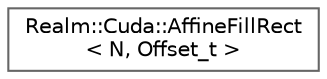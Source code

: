 digraph "Graphical Class Hierarchy"
{
 // LATEX_PDF_SIZE
  bgcolor="transparent";
  edge [fontname=Helvetica,fontsize=10,labelfontname=Helvetica,labelfontsize=10];
  node [fontname=Helvetica,fontsize=10,shape=box,height=0.2,width=0.4];
  rankdir="LR";
  Node0 [id="Node000000",label="Realm::Cuda::AffineFillRect\l\< N, Offset_t \>",height=0.2,width=0.4,color="grey40", fillcolor="white", style="filled",URL="$structRealm_1_1Cuda_1_1AffineFillRect.html",tooltip=" "];
}
